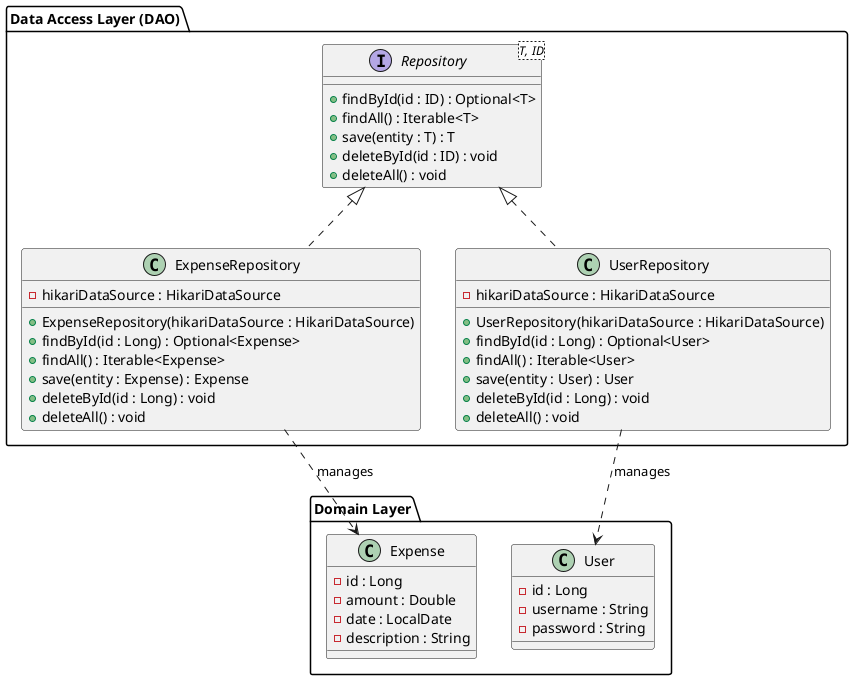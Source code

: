 @startuml
package "Data Access Layer (DAO)" {
    interface Repository<T, ID> {
        + findById(id : ID) : Optional<T>
        + findAll() : Iterable<T>
        + save(entity : T) : T
        + deleteById(id : ID) : void
        + deleteAll() : void
    }

    class ExpenseRepository implements Repository<Expense, Long> {
        - hikariDataSource : HikariDataSource
        + ExpenseRepository(hikariDataSource : HikariDataSource)
        + findById(id : Long) : Optional<Expense>
        + findAll() : Iterable<Expense>
        + save(entity : Expense) : Expense
        + deleteById(id : Long) : void
        + deleteAll() : void
    }

    class UserRepository implements Repository<User, Long> {
        - hikariDataSource : HikariDataSource
        + UserRepository(hikariDataSource : HikariDataSource)
        + findById(id : Long) : Optional<User>
        + findAll() : Iterable<User>
        + save(entity : User) : User
        + deleteById(id : Long) : void
        + deleteAll() : void
    }
}

package "Domain Layer" {
    class Expense {
        - id : Long
        - amount : Double
        - date : LocalDate
        - description : String
    }

    class User {
        - id : Long
        - username : String
        - password : String
    }
}

ExpenseRepository ..> Expense : manages
UserRepository ..> User : manages

@enduml